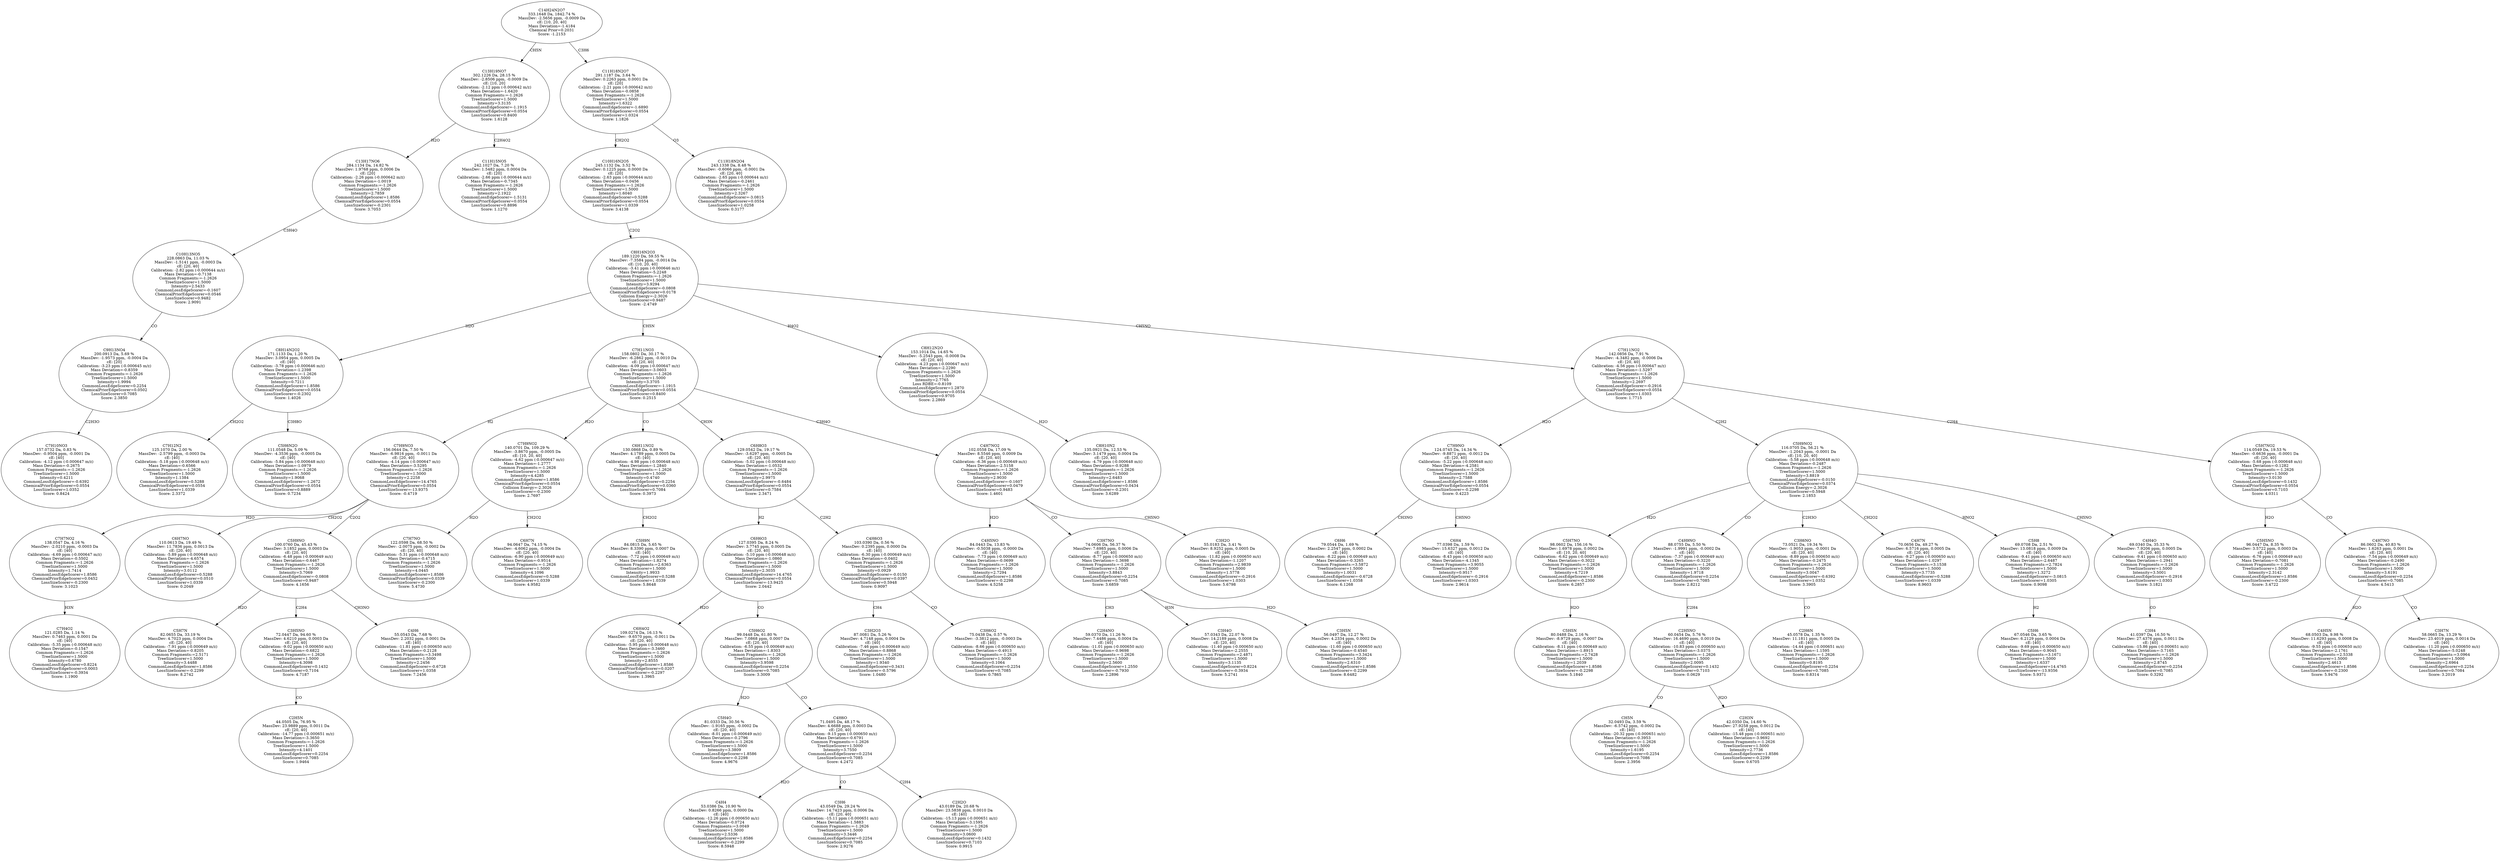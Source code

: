 strict digraph {
v1 [label="C7H10NO3\n157.0732 Da, 0.83 %\nMassDev: -0.9504 ppm, -0.0001 Da\ncE: [40]\nCalibration: -4.12 ppm (-0.000647 m/z)\nMass Deviation=-0.2675\nCommon Fragments:=-1.2626\nTreeSizeScorer=1.5000\nIntensity=0.4211\nCommonLossEdgeScorer=-0.6392\nChemicalPriorEdgeScorer=0.0554\nLossSizeScorer=1.0352\nScore: 0.8424"];
v2 [label="C9H13NO4\n200.0913 Da, 5.69 %\nMassDev: -1.9573 ppm, -0.0004 Da\ncE: [20]\nCalibration: -3.23 ppm (-0.000645 m/z)\nMass Deviation=-0.8359\nCommon Fragments:=-1.2626\nTreeSizeScorer=1.5000\nIntensity=1.9994\nCommonLossEdgeScorer=0.2254\nChemicalPriorEdgeScorer=0.0502\nLossSizeScorer=0.7085\nScore: 2.3850"];
v3 [label="C10H13NO5\n228.0863 Da, 11.03 %\nMassDev: -1.5141 ppm, -0.0003 Da\ncE: [20, 40]\nCalibration: -2.82 ppm (-0.000644 m/z)\nMass Deviation=-0.7138\nCommon Fragments:=-1.2626\nTreeSizeScorer=1.5000\nIntensity=2.5433\nCommonLossEdgeScorer=-0.1607\nChemicalPriorEdgeScorer=0.0546\nLossSizeScorer=0.9482\nScore: 2.9091"];
v4 [label="C13H17NO6\n284.1134 Da, 14.82 %\nMassDev: 1.9768 ppm, 0.0006 Da\ncE: [20]\nCalibration: -2.26 ppm (-0.000642 m/z)\nMass Deviation=-1.0019\nCommon Fragments:=-1.2626\nTreeSizeScorer=1.5000\nIntensity=2.7859\nCommonLossEdgeScorer=1.8586\nChemicalPriorEdgeScorer=0.0554\nLossSizeScorer=-0.2301\nScore: 3.7053"];
v5 [label="C11H15NO5\n242.1027 Da, 7.20 %\nMassDev: 1.5482 ppm, 0.0004 Da\ncE: [20]\nCalibration: -2.66 ppm (-0.000644 m/z)\nMass Deviation=-0.7345\nCommon Fragments:=-1.2626\nTreeSizeScorer=1.5000\nIntensity=2.1922\nCommonLossEdgeScorer=-1.5131\nChemicalPriorEdgeScorer=0.0554\nLossSizeScorer=0.8896\nScore: 1.1270"];
v6 [label="C13H19NO7\n302.1226 Da, 28.15 %\nMassDev: -2.8506 ppm, -0.0009 Da\ncE: [10, 20]\nCalibration: -2.12 ppm (-0.000642 m/z)\nMass Deviation=-1.6420\nCommon Fragments:=-1.2626\nTreeSizeScorer=1.5000\nIntensity=3.3135\nCommonLossEdgeScorer=-1.1915\nChemicalPriorEdgeScorer=0.0554\nLossSizeScorer=0.8400\nScore: 1.6128"];
v7 [label="C7H12N2\n125.1070 Da, 2.00 %\nMassDev: -2.5799 ppm, -0.0003 Da\ncE: [40]\nCalibration: -5.18 ppm (-0.000648 m/z)\nMass Deviation=-0.6566\nCommon Fragments:=-1.2626\nTreeSizeScorer=1.5000\nIntensity=1.1384\nCommonLossEdgeScorer=0.5288\nChemicalPriorEdgeScorer=0.0554\nLossSizeScorer=1.0339\nScore: 2.3372"];
v8 [label="C5H6N2O\n111.0548 Da, 5.09 %\nMassDev: -4.3536 ppm, -0.0005 Da\ncE: [40]\nCalibration: -5.84 ppm (-0.000648 m/z)\nMass Deviation=-1.0979\nCommon Fragments:=-1.2626\nTreeSizeScorer=1.5000\nIntensity=1.9068\nCommonLossEdgeScorer=-1.2672\nChemicalPriorEdgeScorer=0.0554\nLossSizeScorer=0.8889\nScore: 0.7234"];
v9 [label="C8H14N2O2\n171.1133 Da, 1.20 %\nMassDev: 3.0954 ppm, 0.0005 Da\ncE: [40]\nCalibration: -3.78 ppm (-0.000646 m/z)\nMass Deviation=-1.2398\nCommon Fragments:=-1.2626\nTreeSizeScorer=1.5000\nIntensity=0.7211\nCommonLossEdgeScorer=1.8586\nChemicalPriorEdgeScorer=0.0554\nLossSizeScorer=-0.2302\nScore: 1.4026"];
v10 [label="C7H4O2\n121.0285 Da, 1.14 %\nMassDev: 0.7463 ppm, 0.0001 Da\ncE: [40]\nCalibration: -5.35 ppm (-0.000648 m/z)\nMass Deviation=-0.1547\nCommon Fragments:=-1.2626\nTreeSizeScorer=1.5000\nIntensity=0.6780\nCommonLossEdgeScorer=0.8224\nChemicalPriorEdgeScorer=0.0003\nLossSizeScorer=-0.3934\nScore: 1.1900"];
v11 [label="C7H7NO2\n138.0547 Da, 4.16 %\nMassDev: -2.0210 ppm, -0.0003 Da\ncE: [40]\nCalibration: -4.69 ppm (-0.000647 m/z)\nMass Deviation=-0.5502\nCommon Fragments:=-1.2626\nTreeSizeScorer=1.5000\nIntensity=1.7414\nCommonLossEdgeScorer=1.8586\nChemicalPriorEdgeScorer=0.0452\nLossSizeScorer=-0.2300\nScore: 3.1023"];
v12 [label="C6H7NO\n110.0613 Da, 19.49 %\nMassDev: 11.7836 ppm, 0.0013 Da\ncE: [20, 40]\nCalibration: -5.89 ppm (-0.000648 m/z)\nMass Deviation=-4.6574\nCommon Fragments:=-1.2626\nTreeSizeScorer=1.5000\nIntensity=3.0112\nCommonLossEdgeScorer=0.5288\nChemicalPriorEdgeScorer=0.0510\nLossSizeScorer=1.0339\nScore: 0.2049"];
v13 [label="C5H7N\n82.0655 Da, 33.19 %\nMassDev: 4.7023 ppm, 0.0004 Da\ncE: [20, 40]\nCalibration: -7.91 ppm (-0.000649 m/z)\nMass Deviation=-0.8205\nCommon Fragments:=2.5171\nTreeSizeScorer=1.5000\nIntensity=3.4488\nCommonLossEdgeScorer=1.8586\nLossSizeScorer=-0.2299\nScore: 8.2742"];
v14 [label="C2H5N\n44.0505 Da, 76.95 %\nMassDev: 23.9889 ppm, 0.0011 Da\ncE: [20, 40]\nCalibration: -14.77 ppm (-0.000651 m/z)\nMass Deviation=-3.3650\nCommon Fragments:=-1.2626\nTreeSizeScorer=1.5000\nIntensity=4.1401\nCommonLossEdgeScorer=0.2254\nLossSizeScorer=0.7085\nScore: 1.9464"];
v15 [label="C3H5NO\n72.0447 Da, 94.60 %\nMassDev: 4.6210 ppm, 0.0003 Da\ncE: [20, 40]\nCalibration: -9.02 ppm (-0.000650 m/z)\nMass Deviation=-0.6822\nCommon Fragments:=-1.2626\nTreeSizeScorer=1.5000\nIntensity=4.3098\nCommonLossEdgeScorer=0.1432\nLossSizeScorer=0.7104\nScore: 4.7187"];
v16 [label="C4H6\n55.0543 Da, 7.68 %\nMassDev: 2.2032 ppm, 0.0001 Da\ncE: [40]\nCalibration: -11.81 ppm (-0.000650 m/z)\nMass Deviation=-0.2128\nCommon Fragments:=3.3498\nTreeSizeScorer=1.5000\nIntensity=2.2456\nCommonLossEdgeScorer=-0.6728\nLossSizeScorer=1.0358\nScore: 7.2456"];
v17 [label="C5H9NO\n100.0760 Da, 45.43 %\nMassDev: 3.1852 ppm, 0.0003 Da\ncE: [20, 40]\nCalibration: -6.48 ppm (-0.000649 m/z)\nMass Deviation=-0.6467\nCommon Fragments:=-1.2626\nTreeSizeScorer=1.5000\nIntensity=3.7069\nCommonLossEdgeScorer=-0.0808\nLossSizeScorer=0.9487\nScore: 4.1656"];
v18 [label="C7H9NO3\n156.0644 Da, 7.50 %\nMassDev: -6.9816 ppm, -0.0011 Da\ncE: [20, 40]\nCalibration: -4.14 ppm (-0.000647 m/z)\nMass Deviation=-3.5295\nCommon Fragments:=-1.2626\nTreeSizeScorer=1.5000\nIntensity=2.2258\nCommonLossEdgeScorer=14.4765\nChemicalPriorEdgeScorer=0.0554\nLossSizeScorer=-13.9375\nScore: -0.4719"];
v19 [label="C7H7NO\n122.0598 Da, 68.50 %\nMassDev: -2.0075 ppm, -0.0002 Da\ncE: [20, 40]\nCalibration: -5.31 ppm (-0.000648 m/z)\nMass Deviation=-0.4715\nCommon Fragments:=-1.2626\nTreeSizeScorer=1.5000\nIntensity=4.0445\nCommonLossEdgeScorer=1.8586\nChemicalPriorEdgeScorer=0.0339\nLossSizeScorer=-0.2300\nScore: 5.4730"];
v20 [label="C6H7N\n94.0647 Da, 74.15 %\nMassDev: -4.6062 ppm, -0.0004 Da\ncE: [20, 40]\nCalibration: -6.90 ppm (-0.000649 m/z)\nMass Deviation=-0.9514\nCommon Fragments:=-1.2626\nTreeSizeScorer=1.5000\nIntensity=4.1096\nCommonLossEdgeScorer=0.5288\nLossSizeScorer=1.0339\nScore: 4.9582"];
v21 [label="C7H9NO2\n140.0701 Da, 109.29 %\nMassDev: -3.8670 ppm, -0.0005 Da\ncE: [10, 20, 40]\nCalibration: -4.62 ppm (-0.000647 m/z)\nMass Deviation=-1.2777\nCommon Fragments:=-1.2626\nTreeSizeScorer=1.5000\nIntensity=4.4285\nCommonLossEdgeScorer=1.8586\nChemicalPriorEdgeScorer=0.0554\nCollision Energy=-2.3026\nLossSizeScorer=-0.2300\nScore: 2.7697"];
v22 [label="C5H9N\n84.0815 Da, 5.65 %\nMassDev: 8.3390 ppm, 0.0007 Da\ncE: [40]\nCalibration: -7.72 ppm (-0.000649 m/z)\nMass Deviation=-1.8274\nCommon Fragments:=2.6363\nTreeSizeScorer=1.5000\nIntensity=1.9933\nCommonLossEdgeScorer=0.5288\nLossSizeScorer=1.0339\nScore: 5.8648"];
v23 [label="C6H11NO2\n130.0868 Da, 0.89 %\nMassDev: 4.1789 ppm, 0.0005 Da\ncE: [40]\nCalibration: -4.98 ppm (-0.000648 m/z)\nMass Deviation=-1.2840\nCommon Fragments:=-1.2626\nTreeSizeScorer=1.5000\nIntensity=0.4740\nCommonLossEdgeScorer=0.2254\nChemicalPriorEdgeScorer=0.0360\nLossSizeScorer=0.7084\nScore: 0.3973"];
v24 [label="C6H4O2\n109.0274 Da, 16.13 %\nMassDev: -9.6570 ppm, -0.0011 Da\ncE: [20, 40]\nCalibration: -5.95 ppm (-0.000648 m/z)\nMass Deviation=-3.3460\nCommon Fragments:=-1.2626\nTreeSizeScorer=1.5000\nIntensity=2.8555\nCommonLossEdgeScorer=1.8586\nChemicalPriorEdgeScorer=0.0207\nLossSizeScorer=-0.2297\nScore: 1.3965"];
v25 [label="C5H4O\n81.0333 Da, 30.56 %\nMassDev: -1.9165 ppm, -0.0002 Da\ncE: [20, 40]\nCalibration: -8.01 ppm (-0.000649 m/z)\nMass Deviation=-0.2796\nCommon Fragments:=-1.2626\nTreeSizeScorer=1.5000\nIntensity=3.3809\nCommonLossEdgeScorer=1.8586\nLossSizeScorer=-0.2298\nScore: 4.9676"];
v26 [label="C4H4\n53.0386 Da, 10.90 %\nMassDev: 0.8266 ppm, 0.0000 Da\ncE: [40]\nCalibration: -12.26 ppm (-0.000650 m/z)\nMass Deviation=-0.0724\nCommon Fragments:=3.0049\nTreeSizeScorer=1.5000\nIntensity=2.5336\nCommonLossEdgeScorer=1.8586\nLossSizeScorer=-0.2299\nScore: 8.5948"];
v27 [label="C3H6\n43.0549 Da, 29.24 %\nMassDev: 14.7423 ppm, 0.0006 Da\ncE: [20, 40]\nCalibration: -15.11 ppm (-0.000651 m/z)\nMass Deviation=-1.5883\nCommon Fragments:=-1.2626\nTreeSizeScorer=1.5000\nIntensity=3.3446\nCommonLossEdgeScorer=0.2254\nLossSizeScorer=0.7085\nScore: 2.9276"];
v28 [label="C2H2O\n43.0189 Da, 20.68 %\nMassDev: 23.5838 ppm, 0.0010 Da\ncE: [40]\nCalibration: -15.13 ppm (-0.000651 m/z)\nMass Deviation=-3.1595\nCommon Fragments:=-1.2626\nTreeSizeScorer=1.5000\nIntensity=3.0600\nCommonLossEdgeScorer=0.1432\nLossSizeScorer=0.7103\nScore: 0.9915"];
v29 [label="C4H6O\n71.0495 Da, 48.17 %\nMassDev: 4.6688 ppm, 0.0003 Da\ncE: [20, 40]\nCalibration: -9.15 ppm (-0.000650 m/z)\nMass Deviation=-0.6791\nCommon Fragments:=-1.2626\nTreeSizeScorer=1.5000\nIntensity=3.7550\nCommonLossEdgeScorer=0.2254\nLossSizeScorer=0.7085\nScore: 4.2472"];
v30 [label="C5H6O2\n99.0448 Da, 61.80 %\nMassDev: 7.0868 ppm, 0.0007 Da\ncE: [20, 40]\nCalibration: -6.55 ppm (-0.000649 m/z)\nMass Deviation=-1.8303\nCommon Fragments:=-1.2626\nTreeSizeScorer=1.5000\nIntensity=3.9598\nCommonLossEdgeScorer=0.2254\nLossSizeScorer=0.7085\nScore: 3.3009"];
v31 [label="C6H6O3\n127.0395 Da, 8.24 %\nMassDev: 3.7745 ppm, 0.0005 Da\ncE: [20, 40]\nCalibration: -5.10 ppm (-0.000648 m/z)\nMass Deviation=-1.0860\nCommon Fragments:=-1.2626\nTreeSizeScorer=1.5000\nIntensity=2.3035\nCommonLossEdgeScorer=14.4765\nChemicalPriorEdgeScorer=0.0554\nLossSizeScorer=-13.9425\nScore: 2.0442"];
v32 [label="C3H2O3\n87.0081 Da, 5.26 %\nMassDev: 4.7148 ppm, 0.0004 Da\ncE: [40]\nCalibration: -7.46 ppm (-0.000649 m/z)\nMass Deviation=-0.8868\nCommon Fragments:=-1.2626\nTreeSizeScorer=1.5000\nIntensity=1.9340\nCommonLossEdgeScorer=0.3431\nLossSizeScorer=-0.5796\nScore: 1.0480"];
v33 [label="C3H6O2\n75.0438 Da, 0.57 %\nMassDev: -3.3812 ppm, -0.0003 Da\ncE: [40]\nCalibration: -8.66 ppm (-0.000650 m/z)\nMass Deviation=-0.4913\nCommon Fragments:=-1.2626\nTreeSizeScorer=1.5000\nIntensity=0.1064\nCommonLossEdgeScorer=0.2254\nLossSizeScorer=0.7085\nScore: 0.7865"];
v34 [label="C4H6O3\n103.0390 Da, 0.56 %\nMassDev: 0.2395 ppm, 0.0000 Da\ncE: [40]\nCalibration: -6.30 ppm (-0.000649 m/z)\nMass Deviation=-0.0402\nCommon Fragments:=-1.2626\nTreeSizeScorer=1.5000\nIntensity=0.0929\nCommonLossEdgeScorer=-0.0150\nChemicalPriorEdgeScorer=0.0397\nLossSizeScorer=0.5948\nScore: 0.9097"];
v35 [label="C6H8O3\n129.0542 Da, 19.17 %\nMassDev: -3.6297 ppm, -0.0005 Da\ncE: [20, 40]\nCalibration: -5.02 ppm (-0.000648 m/z)\nMass Deviation=-1.0532\nCommon Fragments:=-1.2626\nTreeSizeScorer=1.5000\nIntensity=2.9975\nCommonLossEdgeScorer=-0.6484\nChemicalPriorEdgeScorer=0.0554\nLossSizeScorer=0.7584\nScore: 2.3471"];
v36 [label="C4H5NO\n84.0443 Da, 13.83 %\nMassDev: -0.5038 ppm, -0.0000 Da\ncE: [40]\nCalibration: -7.73 ppm (-0.000649 m/z)\nMass Deviation=-0.0699\nCommon Fragments:=-1.2626\nTreeSizeScorer=1.5000\nIntensity=2.7294\nCommonLossEdgeScorer=1.8586\nLossSizeScorer=-0.2298\nScore: 4.5258"];
v37 [label="C2H4NO\n59.0370 Da, 11.26 %\nMassDev: 7.4486 ppm, 0.0004 Da\ncE: [40]\nCalibration: -11.01 ppm (-0.000650 m/z)\nMass Deviation=-0.9698\nCommon Fragments:=-1.2626\nTreeSizeScorer=1.5000\nIntensity=2.5600\nCommonLossEdgeScorer=1.2550\nLossSizeScorer=-0.7930\nScore: 2.2896"];
v38 [label="C3H4O\n57.0343 Da, 22.07 %\nMassDev: 14.2189 ppm, 0.0008 Da\ncE: [20, 40]\nCalibration: -11.40 ppm (-0.000650 m/z)\nMass Deviation=-2.2555\nCommon Fragments:=2.4871\nTreeSizeScorer=1.5000\nIntensity=3.1135\nCommonLossEdgeScorer=0.8224\nLossSizeScorer=-0.3934\nScore: 5.2741"];
v39 [label="C3H5N\n56.0497 Da, 12.27 %\nMassDev: 4.2334 ppm, 0.0002 Da\ncE: [40]\nCalibration: -11.60 ppm (-0.000650 m/z)\nMass Deviation=-0.4540\nCommon Fragments:=3.3424\nTreeSizeScorer=1.5000\nIntensity=2.6310\nCommonLossEdgeScorer=1.8586\nLossSizeScorer=-0.2299\nScore: 8.6482"];
v40 [label="C3H7NO\n74.0606 Da, 56.37 %\nMassDev: 7.6985 ppm, 0.0006 Da\ncE: [20, 40]\nCalibration: -8.77 ppm (-0.000650 m/z)\nMass Deviation=-1.3698\nCommon Fragments:=-1.2626\nTreeSizeScorer=1.5000\nIntensity=3.8843\nCommonLossEdgeScorer=0.2254\nLossSizeScorer=0.7085\nScore: 3.6859"];
v41 [label="C3H2O\n55.0183 Da, 3.41 %\nMassDev: 8.9252 ppm, 0.0005 Da\ncE: [40]\nCalibration: -11.82 ppm (-0.000650 m/z)\nMass Deviation=-1.1207\nCommon Fragments:=2.9839\nTreeSizeScorer=1.5000\nIntensity=1.5778\nCommonLossEdgeScorer=-0.2916\nLossSizeScorer=1.0303\nScore: 5.6798"];
v42 [label="C4H7NO2\n102.0558 Da, 17.09 %\nMassDev: 8.5546 ppm, 0.0009 Da\ncE: [20, 40]\nCalibration: -6.36 ppm (-0.000649 m/z)\nMass Deviation=-2.5158\nCommon Fragments:=-1.2626\nTreeSizeScorer=1.5000\nIntensity=2.9030\nCommonLossEdgeScorer=-0.1607\nChemicalPriorEdgeScorer=0.0479\nLossSizeScorer=0.9483\nScore: 1.4601"];
v43 [label="C7H11NO3\n158.0802 Da, 30.17 %\nMassDev: -6.2862 ppm, -0.0010 Da\ncE: [20, 40]\nCalibration: -4.09 ppm (-0.000647 m/z)\nMass Deviation=-3.0603\nCommon Fragments:=-1.2626\nTreeSizeScorer=1.5000\nIntensity=3.3705\nCommonLossEdgeScorer=-1.1915\nChemicalPriorEdgeScorer=0.0554\nLossSizeScorer=0.8400\nScore: 0.2515"];
v44 [label="C8H10N2\n135.0921 Da, 12.53 %\nMassDev: 3.1479 ppm, 0.0004 Da\ncE: [20, 40]\nCalibration: -4.79 ppm (-0.000648 m/z)\nMass Deviation=-0.9288\nCommon Fragments:=-1.2626\nTreeSizeScorer=1.5000\nIntensity=2.6483\nCommonLossEdgeScorer=1.8586\nChemicalPriorEdgeScorer=0.0434\nLossSizeScorer=-0.2301\nScore: 3.6289"];
v45 [label="C8H12N2O\n153.1014 Da, 14.65 %\nMassDev: -5.2543 ppm, -0.0008 Da\ncE: [20, 40]\nCalibration: -4.23 ppm (-0.000647 m/z)\nMass Deviation=-2.2290\nCommon Fragments:=-1.2626\nTreeSizeScorer=1.5000\nIntensity=2.7765\nLoss RDBE=-0.8109\nCommonLossEdgeScorer=1.2870\nChemicalPriorEdgeScorer=0.0554\nLossSizeScorer=0.9705\nScore: 2.2869"];
v46 [label="C6H6\n79.0544 Da, 1.69 %\nMassDev: 2.2547 ppm, 0.0002 Da\ncE: [40]\nCalibration: -8.22 ppm (-0.000649 m/z)\nMass Deviation=-0.3265\nCommon Fragments:=3.5872\nTreeSizeScorer=1.5000\nIntensity=1.0031\nCommonLossEdgeScorer=-0.6728\nLossSizeScorer=1.0358\nScore: 6.1268"];
v47 [label="C6H4\n77.0398 Da, 1.59 %\nMassDev: 15.6327 ppm, 0.0012 Da\ncE: [40]\nCalibration: -8.43 ppm (-0.000650 m/z)\nMass Deviation=-4.1345\nCommon Fragments:=3.9055\nTreeSizeScorer=1.5000\nIntensity=0.9517\nCommonLossEdgeScorer=-0.2916\nLossSizeScorer=1.0303\nScore: 2.9614"];
v48 [label="C7H9NO\n124.0745 Da, 14.34 %\nMassDev: -9.8871 ppm, -0.0012 Da\ncE: [20, 40]\nCalibration: -5.22 ppm (-0.000648 m/z)\nMass Deviation=-4.2581\nCommon Fragments:=-1.2626\nTreeSizeScorer=1.5000\nIntensity=2.7588\nCommonLossEdgeScorer=1.8586\nChemicalPriorEdgeScorer=0.0554\nLossSizeScorer=-0.2298\nScore: 0.4223"];
v49 [label="C5H5N\n80.0488 Da, 2.16 %\nMassDev: -8.9729 ppm, -0.0007 Da\ncE: [40]\nCalibration: -8.11 ppm (-0.000649 m/z)\nMass Deviation=-1.8915\nCommon Fragments:=2.7428\nTreeSizeScorer=1.5000\nIntensity=1.2039\nCommonLossEdgeScorer=1.8586\nLossSizeScorer=-0.2298\nScore: 5.1840"];
v50 [label="C5H7NO\n98.0602 Da, 156.16 %\nMassDev: 1.6978 ppm, 0.0002 Da\ncE: [10, 20, 40]\nCalibration: -6.62 ppm (-0.000649 m/z)\nMass Deviation=-0.3022\nCommon Fragments:=-1.2626\nTreeSizeScorer=1.5000\nIntensity=4.7219\nCommonLossEdgeScorer=1.8586\nLossSizeScorer=-0.2300\nScore: 6.2857"];
v51 [label="CH5N\n32.0493 Da, 3.59 %\nMassDev: -6.5742 ppm, -0.0002 Da\ncE: [40]\nCalibration: -20.32 ppm (-0.000651 m/z)\nMass Deviation=-0.3953\nCommon Fragments:=-1.2626\nTreeSizeScorer=1.5000\nIntensity=1.6195\nCommonLossEdgeScorer=0.2254\nLossSizeScorer=0.7086\nScore: 2.3956"];
v52 [label="C2H3N\n42.0350 Da, 14.60 %\nMassDev: 27.9258 ppm, 0.0012 Da\ncE: [40]\nCalibration: -15.48 ppm (-0.000651 m/z)\nMass Deviation=-3.9692\nCommon Fragments:=-1.2626\nTreeSizeScorer=1.5000\nIntensity=2.7736\nCommonLossEdgeScorer=1.8586\nLossSizeScorer=-0.2299\nScore: 0.6705"];
v53 [label="C2H5NO\n60.0454 Da, 5.76 %\nMassDev: 16.4690 ppm, 0.0010 Da\ncE: [40]\nCalibration: -10.83 ppm (-0.000650 m/z)\nMass Deviation=-3.0375\nCommon Fragments:=-1.2626\nTreeSizeScorer=1.5000\nIntensity=2.0095\nCommonLossEdgeScorer=0.1432\nLossSizeScorer=0.7103\nScore: 0.0629"];
v54 [label="C4H9NO\n88.0755 Da, 5.50 %\nMassDev: -1.9991 ppm, -0.0002 Da\ncE: [40]\nCalibration: -7.37 ppm (-0.000649 m/z)\nMass Deviation=-0.3220\nCommon Fragments:=-1.2626\nTreeSizeScorer=1.5000\nIntensity=1.9718\nCommonLossEdgeScorer=0.2254\nLossSizeScorer=0.7085\nScore: 2.8212"];
v55 [label="C2H6N\n45.0578 Da, 1.35 %\nMassDev: 11.1811 ppm, 0.0005 Da\ncE: [40]\nCalibration: -14.44 ppm (-0.000651 m/z)\nMass Deviation=-1.1595\nCommon Fragments:=-1.2626\nTreeSizeScorer=1.5000\nIntensity=0.8195\nCommonLossEdgeScorer=0.2254\nLossSizeScorer=0.7085\nScore: 0.8314"];
v56 [label="C3H6NO\n73.0521 Da, 19.34 %\nMassDev: -1.9053 ppm, -0.0001 Da\ncE: [20, 40]\nCalibration: -8.89 ppm (-0.000650 m/z)\nMass Deviation=-0.2475\nCommon Fragments:=-1.2626\nTreeSizeScorer=1.5000\nIntensity=3.0047\nCommonLossEdgeScorer=-0.6392\nLossSizeScorer=1.0352\nScore: 3.3905"];
v57 [label="C4H7N\n70.0656 Da, 49.27 %\nMassDev: 6.5716 ppm, 0.0005 Da\ncE: [20, 40]\nCalibration: -9.27 ppm (-0.000650 m/z)\nMass Deviation=-1.0297\nCommon Fragments:=3.1538\nTreeSizeScorer=1.5000\nIntensity=3.7735\nCommonLossEdgeScorer=0.5288\nLossSizeScorer=1.0339\nScore: 8.9603"];
v58 [label="C5H6\n67.0546 Da, 3.65 %\nMassDev: 6.2129 ppm, 0.0004 Da\ncE: [40]\nCalibration: -9.69 ppm (-0.000650 m/z)\nMass Deviation=-0.9045\nCommon Fragments:=3.1671\nTreeSizeScorer=1.5000\nIntensity=1.6337\nCommonLossEdgeScorer=14.4765\nLossSizeScorer=-13.9356\nScore: 5.9371"];
v59 [label="C5H8\n69.0708 Da, 2.51 %\nMassDev: 13.0818 ppm, 0.0009 Da\ncE: [40]\nCalibration: -9.41 ppm (-0.000650 m/z)\nMass Deviation=-2.6487\nCommon Fragments:=2.7824\nTreeSizeScorer=1.5000\nIntensity=1.3272\nCommonLossEdgeScorer=-3.0815\nLossSizeScorer=1.0305\nScore: 0.9098"];
v60 [label="C3H4\n41.0397 Da, 16.50 %\nMassDev: 27.4376 ppm, 0.0011 Da\ncE: [40]\nCalibration: -15.86 ppm (-0.000651 m/z)\nMass Deviation=-3.7165\nCommon Fragments:=-1.2626\nTreeSizeScorer=1.5000\nIntensity=2.8745\nCommonLossEdgeScorer=0.2254\nLossSizeScorer=0.7085\nScore: 0.3292"];
v61 [label="C4H4O\n69.0340 Da, 35.33 %\nMassDev: 7.9206 ppm, 0.0005 Da\ncE: [20, 40]\nCalibration: -9.41 ppm (-0.000650 m/z)\nMass Deviation=-1.2941\nCommon Fragments:=-1.2626\nTreeSizeScorer=1.5000\nIntensity=3.5001\nCommonLossEdgeScorer=-0.2916\nLossSizeScorer=1.0303\nScore: 3.1821"];
v62 [label="C5H9NO2\n116.0705 Da, 56.21 %\nMassDev: -1.2043 ppm, -0.0001 Da\ncE: [10, 20, 40]\nCalibration: -5.58 ppm (-0.000648 m/z)\nMass Deviation=-0.2487\nCommon Fragments:=-1.2626\nTreeSizeScorer=1.5000\nIntensity=3.8819\nCommonLossEdgeScorer=-0.0150\nChemicalPriorEdgeScorer=0.0374\nCollision Energy=-2.3026\nLossSizeScorer=0.5948\nScore: 2.1853"];
v63 [label="C5H5NO\n96.0447 Da, 8.35 %\nMassDev: 3.5722 ppm, 0.0003 Da\ncE: [40]\nCalibration: -6.76 ppm (-0.000649 m/z)\nMass Deviation=-0.7081\nCommon Fragments:=-1.2626\nTreeSizeScorer=1.5000\nIntensity=2.3142\nCommonLossEdgeScorer=1.8586\nLossSizeScorer=-0.2300\nScore: 3.4722"];
v64 [label="C4H5N\n68.0503 Da, 9.98 %\nMassDev: 11.6293 ppm, 0.0008 Da\ncE: [40]\nCalibration: -9.55 ppm (-0.000650 m/z)\nMass Deviation=-2.1761\nCommon Fragments:=2.5338\nTreeSizeScorer=1.5000\nIntensity=2.4613\nCommonLossEdgeScorer=1.8586\nLossSizeScorer=-0.2300\nScore: 5.9476"];
v65 [label="C3H7N\n58.0665 Da, 13.29 %\nMassDev: 23.4019 ppm, 0.0014 Da\ncE: [40]\nCalibration: -11.20 ppm (-0.000650 m/z)\nMass Deviation=-5.0248\nCommon Fragments:=3.0964\nTreeSizeScorer=1.5000\nIntensity=2.6964\nCommonLossEdgeScorer=0.2254\nLossSizeScorer=0.7084\nScore: 3.2019"];
v66 [label="C4H7NO\n86.0602 Da, 40.83 %\nMassDev: 1.6263 ppm, 0.0001 Da\ncE: [20, 40]\nCalibration: -7.54 ppm (-0.000649 m/z)\nMass Deviation=-0.2490\nCommon Fragments:=-1.2626\nTreeSizeScorer=1.5000\nIntensity=3.6191\nCommonLossEdgeScorer=0.2254\nLossSizeScorer=0.7085\nScore: 4.5413"];
v67 [label="C5H7NO2\n114.0549 Da, 19.53 %\nMassDev: -0.6636 ppm, -0.0001 Da\ncE: [20, 40]\nCalibration: -5.68 ppm (-0.000648 m/z)\nMass Deviation=-0.1282\nCommon Fragments:=-1.2626\nTreeSizeScorer=1.5000\nIntensity=3.0130\nCommonLossEdgeScorer=0.1432\nChemicalPriorEdgeScorer=0.0554\nLossSizeScorer=0.7103\nScore: 4.0311"];
v68 [label="C7H11NO2\n142.0856 Da, 7.91 %\nMassDev: -4.3482 ppm, -0.0006 Da\ncE: [20, 40]\nCalibration: -4.56 ppm (-0.000647 m/z)\nMass Deviation=-1.5297\nCommon Fragments:=-1.2626\nTreeSizeScorer=1.5000\nIntensity=2.2697\nCommonLossEdgeScorer=-0.2916\nChemicalPriorEdgeScorer=0.0554\nLossSizeScorer=1.0303\nScore: 1.7715"];
v69 [label="C8H16N2O3\n189.1220 Da, 59.55 %\nMassDev: -7.3584 ppm, -0.0014 Da\ncE: [10, 20, 40]\nCalibration: -3.41 ppm (-0.000646 m/z)\nMass Deviation=-5.2248\nCommon Fragments:=-1.2626\nTreeSizeScorer=1.5000\nIntensity=3.9294\nCommonLossEdgeScorer=-0.0808\nChemicalPriorEdgeScorer=0.0178\nCollision Energy=-2.3026\nLossSizeScorer=0.9487\nScore: -2.4749"];
v70 [label="C10H16N2O5\n245.1132 Da, 3.52 %\nMassDev: 0.1225 ppm, 0.0000 Da\ncE: [20]\nCalibration: -2.63 ppm (-0.000644 m/z)\nMass Deviation=-0.0456\nCommon Fragments:=-1.2626\nTreeSizeScorer=1.5000\nIntensity=1.6040\nCommonLossEdgeScorer=0.5288\nChemicalPriorEdgeScorer=0.0554\nLossSizeScorer=1.0339\nScore: 3.4138"];
v71 [label="C11H18N2O4\n243.1338 Da, 8.48 %\nMassDev: -0.6066 ppm, -0.0001 Da\ncE: [20, 40]\nCalibration: -2.65 ppm (-0.000644 m/z)\nMass Deviation=-0.2461\nCommon Fragments:=-1.2626\nTreeSizeScorer=1.5000\nIntensity=2.3267\nCommonLossEdgeScorer=-3.0815\nChemicalPriorEdgeScorer=0.0554\nLossSizeScorer=1.0258\nScore: 0.3177"];
v72 [label="C11H18N2O7\n291.1187 Da, 3.64 %\nMassDev: 0.2263 ppm, 0.0001 Da\ncE: [20]\nCalibration: -2.21 ppm (-0.000642 m/z)\nMass Deviation=-0.0858\nCommon Fragments:=-1.2626\nTreeSizeScorer=1.5000\nIntensity=1.6322\nCommonLossEdgeScorer=-1.6890\nChemicalPriorEdgeScorer=0.0554\nLossSizeScorer=1.0324\nScore: 1.1826"];
v73 [label="C14H24N2O7\n333.1648 Da, 1842.74 %\nMassDev: -2.5656 ppm, -0.0009 Da\ncE: [10, 20, 40]\nMass Deviation=-1.4184\nChemical Prior=0.2031\nScore: -1.2153"];
v2 -> v1 [label="C2H3O"];
v3 -> v2 [label="CO"];
v4 -> v3 [label="C3H4O"];
v6 -> v4 [label="H2O"];
v6 -> v5 [label="C2H4O2"];
v73 -> v6 [label="CH5N"];
v9 -> v7 [label="CH2O2"];
v9 -> v8 [label="C3H8O"];
v69 -> v9 [label="H2O"];
v11 -> v10 [label="H3N"];
v18 -> v11 [label="H2O"];
v18 -> v12 [label="CH2O2"];
v17 -> v13 [label="H2O"];
v15 -> v14 [label="CO"];
v17 -> v15 [label="C2H4"];
v17 -> v16 [label="CH3NO"];
v18 -> v17 [label="C2O2"];
v43 -> v18 [label="H2"];
v21 -> v19 [label="H2O"];
v21 -> v20 [label="CH2O2"];
v43 -> v21 [label="H2O"];
v23 -> v22 [label="CH2O2"];
v43 -> v23 [label="CO"];
v31 -> v24 [label="H2O"];
v30 -> v25 [label="H2O"];
v29 -> v26 [label="H2O"];
v29 -> v27 [label="CO"];
v29 -> v28 [label="C2H4"];
v30 -> v29 [label="CO"];
v31 -> v30 [label="CO"];
v35 -> v31 [label="H2"];
v34 -> v32 [label="CH4"];
v34 -> v33 [label="CO"];
v35 -> v34 [label="C2H2"];
v43 -> v35 [label="CH3N"];
v42 -> v36 [label="H2O"];
v40 -> v37 [label="CH3"];
v40 -> v38 [label="H3N"];
v40 -> v39 [label="H2O"];
v42 -> v40 [label="CO"];
v42 -> v41 [label="CH5NO"];
v43 -> v42 [label="C3H4O"];
v69 -> v43 [label="CH5N"];
v45 -> v44 [label="H2O"];
v69 -> v45 [label="H4O2"];
v48 -> v46 [label="CH3NO"];
v48 -> v47 [label="CH5NO"];
v68 -> v48 [label="H2O"];
v50 -> v49 [label="H2O"];
v62 -> v50 [label="H2O"];
v53 -> v51 [label="CO"];
v53 -> v52 [label="H2O"];
v54 -> v53 [label="C2H4"];
v62 -> v54 [label="CO"];
v56 -> v55 [label="CO"];
v62 -> v56 [label="C2H3O"];
v62 -> v57 [label="CH2O2"];
v59 -> v58 [label="H2"];
v62 -> v59 [label="HNO2"];
v61 -> v60 [label="CO"];
v62 -> v61 [label="CH5NO"];
v68 -> v62 [label="C2H2"];
v67 -> v63 [label="H2O"];
v66 -> v64 [label="H2O"];
v66 -> v65 [label="CO"];
v67 -> v66 [label="CO"];
v68 -> v67 [label="C2H4"];
v69 -> v68 [label="CH5NO"];
v70 -> v69 [label="C2O2"];
v72 -> v70 [label="CH2O2"];
v72 -> v71 [label="O3"];
v73 -> v72 [label="C3H6"];
}